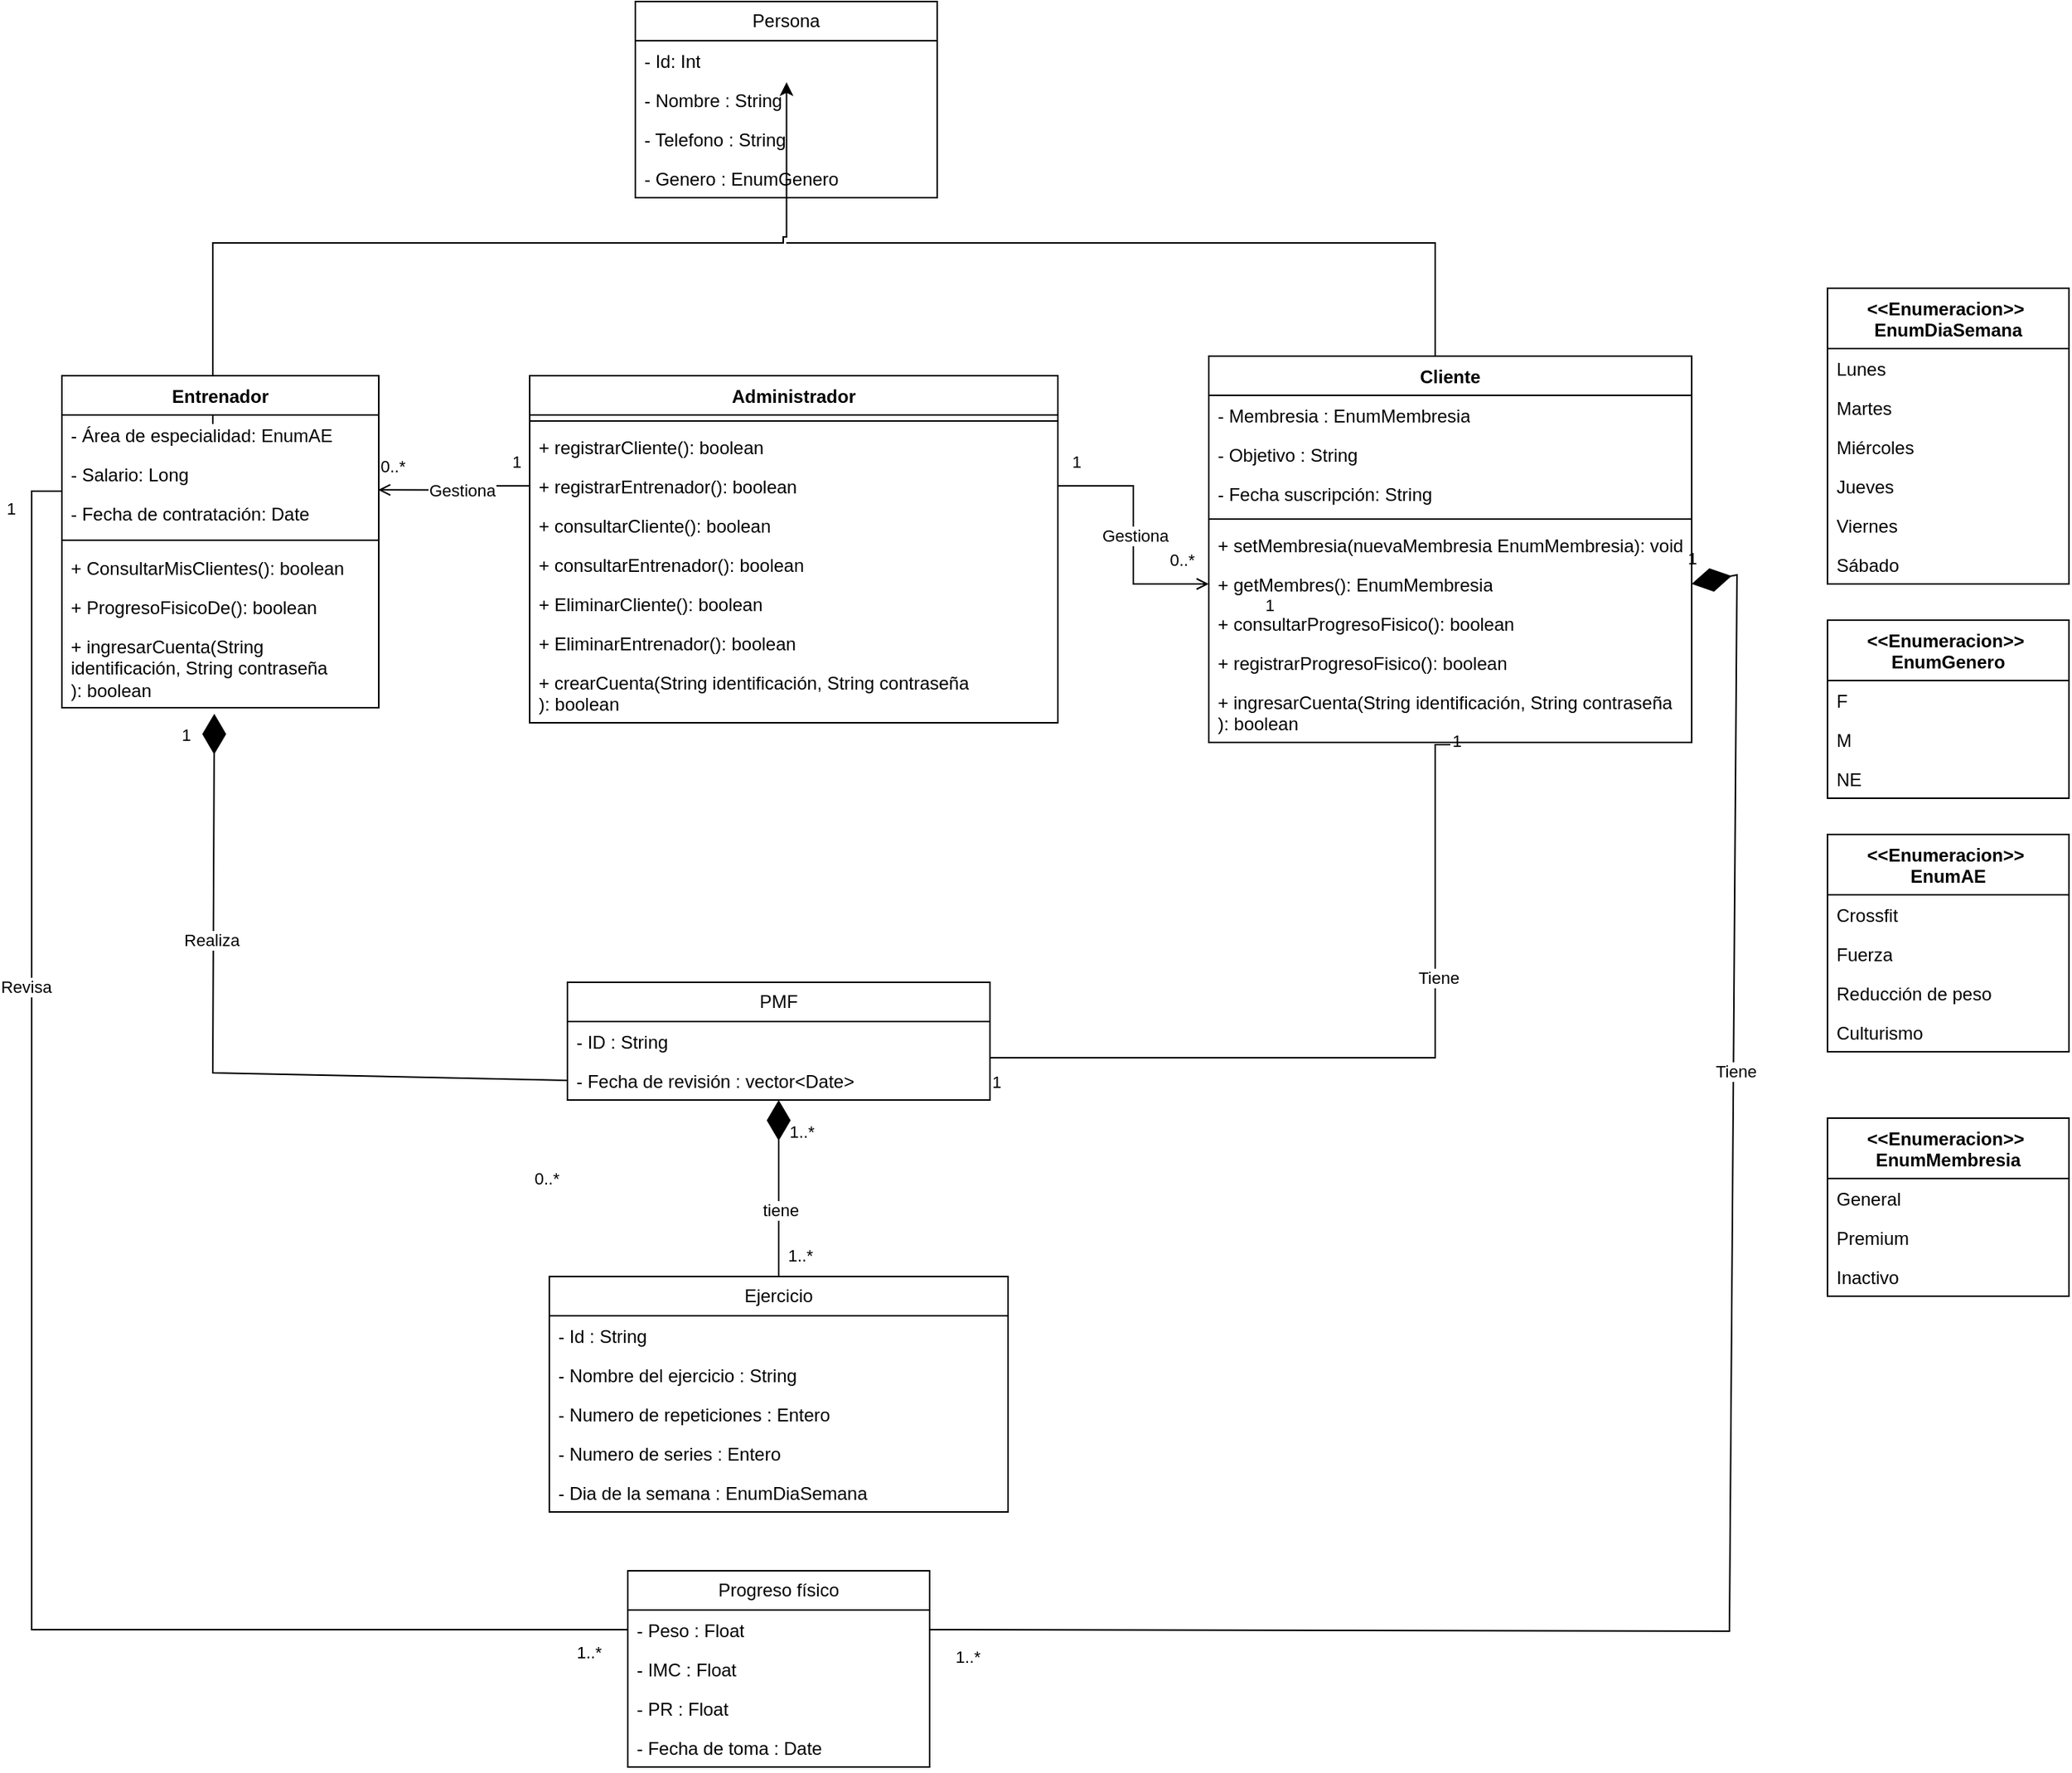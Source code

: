 <mxfile version="24.8.1">
  <diagram name="Página-1" id="NoEmDym8T3x_JT7Sxo6F">
    <mxGraphModel grid="1" page="1" gridSize="10" guides="1" tooltips="1" connect="1" arrows="1" fold="1" pageScale="1" pageWidth="827" pageHeight="1169" math="0" shadow="0">
      <root>
        <mxCell id="0" />
        <mxCell id="1" parent="0" />
        <mxCell id="7DgDgAJp-ZZ8L2QRUjgb-1" value="Persona" style="swimlane;fontStyle=0;childLayout=stackLayout;horizontal=1;startSize=26;fillColor=none;horizontalStack=0;resizeParent=1;resizeParentMax=0;resizeLast=0;collapsible=1;marginBottom=0;whiteSpace=wrap;html=1;" vertex="1" parent="1">
          <mxGeometry x="330" y="50" width="200" height="130" as="geometry" />
        </mxCell>
        <mxCell id="7DgDgAJp-ZZ8L2QRUjgb-38" value="- Id: Int" style="text;strokeColor=none;fillColor=none;align=left;verticalAlign=top;spacingLeft=4;spacingRight=4;overflow=hidden;rotatable=0;points=[[0,0.5],[1,0.5]];portConstraint=eastwest;whiteSpace=wrap;html=1;" vertex="1" parent="7DgDgAJp-ZZ8L2QRUjgb-1">
          <mxGeometry y="26" width="200" height="26" as="geometry" />
        </mxCell>
        <mxCell id="7DgDgAJp-ZZ8L2QRUjgb-2" value="- Nombre : String" style="text;strokeColor=none;fillColor=none;align=left;verticalAlign=top;spacingLeft=4;spacingRight=4;overflow=hidden;rotatable=0;points=[[0,0.5],[1,0.5]];portConstraint=eastwest;whiteSpace=wrap;html=1;" vertex="1" parent="7DgDgAJp-ZZ8L2QRUjgb-1">
          <mxGeometry y="52" width="200" height="26" as="geometry" />
        </mxCell>
        <mxCell id="7DgDgAJp-ZZ8L2QRUjgb-37" value="- Telefono : String" style="text;strokeColor=none;fillColor=none;align=left;verticalAlign=top;spacingLeft=4;spacingRight=4;overflow=hidden;rotatable=0;points=[[0,0.5],[1,0.5]];portConstraint=eastwest;whiteSpace=wrap;html=1;" vertex="1" parent="7DgDgAJp-ZZ8L2QRUjgb-1">
          <mxGeometry y="78" width="200" height="26" as="geometry" />
        </mxCell>
        <mxCell id="7DgDgAJp-ZZ8L2QRUjgb-108" style="edgeStyle=orthogonalEdgeStyle;rounded=0;orthogonalLoop=1;jettySize=auto;html=1;entryX=0.501;entryY=1.058;entryDx=0;entryDy=0;entryPerimeter=0;" edge="1" parent="7DgDgAJp-ZZ8L2QRUjgb-1" target="7DgDgAJp-ZZ8L2QRUjgb-38">
          <mxGeometry relative="1" as="geometry">
            <Array as="points">
              <mxPoint x="-280" y="160" />
              <mxPoint x="98" y="160" />
              <mxPoint x="98" y="156" />
              <mxPoint x="100" y="156" />
            </Array>
            <mxPoint x="-280" y="280" as="sourcePoint" />
            <mxPoint x="99" y="156" as="targetPoint" />
          </mxGeometry>
        </mxCell>
        <mxCell id="9O9s9S7k72ydT3ChRUkx-1" value="- Genero : EnumGenero" style="text;strokeColor=none;fillColor=none;align=left;verticalAlign=top;spacingLeft=4;spacingRight=4;overflow=hidden;rotatable=0;points=[[0,0.5],[1,0.5]];portConstraint=eastwest;whiteSpace=wrap;html=1;" vertex="1" parent="7DgDgAJp-ZZ8L2QRUjgb-1">
          <mxGeometry y="104" width="200" height="26" as="geometry" />
        </mxCell>
        <mxCell id="7DgDgAJp-ZZ8L2QRUjgb-64" style="edgeStyle=orthogonalEdgeStyle;rounded=0;orthogonalLoop=1;jettySize=auto;html=1;entryX=0.998;entryY=-0.09;entryDx=0;entryDy=0;startArrow=none;startFill=0;endArrow=open;endFill=0;exitX=0;exitY=0.5;exitDx=0;exitDy=0;entryPerimeter=0;" edge="1" parent="1" source="PGe-2l_ORnYyUQcEOk1B-7" target="aeTVmqD48wDvW3vEy07L-7">
          <mxGeometry relative="1" as="geometry">
            <mxPoint x="325" y="346" as="sourcePoint" />
            <mxPoint x="170" y="372" as="targetPoint" />
          </mxGeometry>
        </mxCell>
        <mxCell id="7DgDgAJp-ZZ8L2QRUjgb-65" value="Gestiona" style="edgeLabel;html=1;align=center;verticalAlign=middle;resizable=0;points=[];" connectable="0" vertex="1" parent="7DgDgAJp-ZZ8L2QRUjgb-64">
          <mxGeometry x="0.099" y="-1" relative="1" as="geometry">
            <mxPoint x="9" y="1" as="offset" />
          </mxGeometry>
        </mxCell>
        <mxCell id="7DgDgAJp-ZZ8L2QRUjgb-68" value="0..*" style="edgeLabel;html=1;align=center;verticalAlign=middle;resizable=0;points=[];" connectable="0" vertex="1" parent="7DgDgAJp-ZZ8L2QRUjgb-64">
          <mxGeometry x="0.737" y="-1" relative="1" as="geometry">
            <mxPoint x="-4" y="-15" as="offset" />
          </mxGeometry>
        </mxCell>
        <mxCell id="7DgDgAJp-ZZ8L2QRUjgb-69" value="1" style="edgeLabel;html=1;align=center;verticalAlign=middle;resizable=0;points=[];" connectable="0" vertex="1" parent="7DgDgAJp-ZZ8L2QRUjgb-64">
          <mxGeometry x="-0.827" y="-1" relative="1" as="geometry">
            <mxPoint y="-15" as="offset" />
          </mxGeometry>
        </mxCell>
        <mxCell id="7DgDgAJp-ZZ8L2QRUjgb-109" style="edgeStyle=orthogonalEdgeStyle;rounded=0;orthogonalLoop=1;jettySize=auto;html=1;endArrow=none;endFill=0;exitX=0.5;exitY=0;exitDx=0;exitDy=0;" edge="1" parent="1" source="PGe-2l_ORnYyUQcEOk1B-2">
          <mxGeometry relative="1" as="geometry">
            <mxPoint x="430" y="210" as="targetPoint" />
            <mxPoint x="860" y="226" as="sourcePoint" />
            <Array as="points">
              <mxPoint x="860" y="210" />
            </Array>
          </mxGeometry>
        </mxCell>
        <mxCell id="7DgDgAJp-ZZ8L2QRUjgb-25" value="&lt;span style=&quot;white-space-collapse: preserve;&quot;&gt;PMF&lt;/span&gt;" style="swimlane;fontStyle=0;childLayout=stackLayout;horizontal=1;startSize=26;fillColor=none;horizontalStack=0;resizeParent=1;resizeParentMax=0;resizeLast=0;collapsible=1;marginBottom=0;whiteSpace=wrap;html=1;" vertex="1" parent="1">
          <mxGeometry x="285" y="700" width="280" height="78" as="geometry" />
        </mxCell>
        <mxCell id="7DgDgAJp-ZZ8L2QRUjgb-60" value="- ID : String" style="text;strokeColor=none;fillColor=none;align=left;verticalAlign=top;spacingLeft=4;spacingRight=4;overflow=hidden;rotatable=0;points=[[0,0.5],[1,0.5]];portConstraint=eastwest;whiteSpace=wrap;html=1;" vertex="1" parent="7DgDgAJp-ZZ8L2QRUjgb-25">
          <mxGeometry y="26" width="280" height="26" as="geometry" />
        </mxCell>
        <mxCell id="7DgDgAJp-ZZ8L2QRUjgb-61" value="- Fecha de revisión : vector&amp;lt;Date&amp;gt;" style="text;strokeColor=none;fillColor=none;align=left;verticalAlign=top;spacingLeft=4;spacingRight=4;overflow=hidden;rotatable=0;points=[[0,0.5],[1,0.5]];portConstraint=eastwest;whiteSpace=wrap;html=1;" vertex="1" parent="7DgDgAJp-ZZ8L2QRUjgb-25">
          <mxGeometry y="52" width="280" height="26" as="geometry" />
        </mxCell>
        <mxCell id="7DgDgAJp-ZZ8L2QRUjgb-39" value="&amp;lt;&amp;lt;Enumeracion&amp;gt;&amp;gt;&amp;nbsp;&lt;div&gt;EnumGenero&lt;/div&gt;" style="swimlane;fontStyle=1;align=center;verticalAlign=top;childLayout=stackLayout;horizontal=1;startSize=40;horizontalStack=0;resizeParent=1;resizeParentMax=0;resizeLast=0;collapsible=1;marginBottom=0;whiteSpace=wrap;html=1;" vertex="1" parent="1">
          <mxGeometry x="1120" y="460" width="160" height="118" as="geometry" />
        </mxCell>
        <mxCell id="7DgDgAJp-ZZ8L2QRUjgb-40" value="F" style="text;strokeColor=none;fillColor=none;align=left;verticalAlign=top;spacingLeft=4;spacingRight=4;overflow=hidden;rotatable=0;points=[[0,0.5],[1,0.5]];portConstraint=eastwest;whiteSpace=wrap;html=1;" vertex="1" parent="7DgDgAJp-ZZ8L2QRUjgb-39">
          <mxGeometry y="40" width="160" height="26" as="geometry" />
        </mxCell>
        <mxCell id="7DgDgAJp-ZZ8L2QRUjgb-42" value="M" style="text;strokeColor=none;fillColor=none;align=left;verticalAlign=top;spacingLeft=4;spacingRight=4;overflow=hidden;rotatable=0;points=[[0,0.5],[1,0.5]];portConstraint=eastwest;whiteSpace=wrap;html=1;" vertex="1" parent="7DgDgAJp-ZZ8L2QRUjgb-39">
          <mxGeometry y="66" width="160" height="26" as="geometry" />
        </mxCell>
        <mxCell id="7DgDgAJp-ZZ8L2QRUjgb-43" value="NE" style="text;strokeColor=none;fillColor=none;align=left;verticalAlign=top;spacingLeft=4;spacingRight=4;overflow=hidden;rotatable=0;points=[[0,0.5],[1,0.5]];portConstraint=eastwest;whiteSpace=wrap;html=1;" vertex="1" parent="7DgDgAJp-ZZ8L2QRUjgb-39">
          <mxGeometry y="92" width="160" height="26" as="geometry" />
        </mxCell>
        <mxCell id="7DgDgAJp-ZZ8L2QRUjgb-44" value="&amp;lt;&amp;lt;Enumeracion&amp;gt;&amp;gt;&amp;nbsp;&lt;div&gt;EnumAE&lt;/div&gt;" style="swimlane;fontStyle=1;align=center;verticalAlign=top;childLayout=stackLayout;horizontal=1;startSize=40;horizontalStack=0;resizeParent=1;resizeParentMax=0;resizeLast=0;collapsible=1;marginBottom=0;whiteSpace=wrap;html=1;" vertex="1" parent="1">
          <mxGeometry x="1120" y="602" width="160" height="144" as="geometry" />
        </mxCell>
        <mxCell id="7DgDgAJp-ZZ8L2QRUjgb-45" value="Crossfit" style="text;strokeColor=none;fillColor=none;align=left;verticalAlign=top;spacingLeft=4;spacingRight=4;overflow=hidden;rotatable=0;points=[[0,0.5],[1,0.5]];portConstraint=eastwest;whiteSpace=wrap;html=1;" vertex="1" parent="7DgDgAJp-ZZ8L2QRUjgb-44">
          <mxGeometry y="40" width="160" height="26" as="geometry" />
        </mxCell>
        <mxCell id="7DgDgAJp-ZZ8L2QRUjgb-46" value="Fuerza" style="text;strokeColor=none;fillColor=none;align=left;verticalAlign=top;spacingLeft=4;spacingRight=4;overflow=hidden;rotatable=0;points=[[0,0.5],[1,0.5]];portConstraint=eastwest;whiteSpace=wrap;html=1;" vertex="1" parent="7DgDgAJp-ZZ8L2QRUjgb-44">
          <mxGeometry y="66" width="160" height="26" as="geometry" />
        </mxCell>
        <mxCell id="7DgDgAJp-ZZ8L2QRUjgb-47" value="Reducción de peso" style="text;strokeColor=none;fillColor=none;align=left;verticalAlign=top;spacingLeft=4;spacingRight=4;overflow=hidden;rotatable=0;points=[[0,0.5],[1,0.5]];portConstraint=eastwest;whiteSpace=wrap;html=1;" vertex="1" parent="7DgDgAJp-ZZ8L2QRUjgb-44">
          <mxGeometry y="92" width="160" height="26" as="geometry" />
        </mxCell>
        <mxCell id="7DgDgAJp-ZZ8L2QRUjgb-48" value="Culturismo" style="text;strokeColor=none;fillColor=none;align=left;verticalAlign=top;spacingLeft=4;spacingRight=4;overflow=hidden;rotatable=0;points=[[0,0.5],[1,0.5]];portConstraint=eastwest;whiteSpace=wrap;html=1;" vertex="1" parent="7DgDgAJp-ZZ8L2QRUjgb-44">
          <mxGeometry y="118" width="160" height="26" as="geometry" />
        </mxCell>
        <mxCell id="7DgDgAJp-ZZ8L2QRUjgb-75" style="edgeStyle=orthogonalEdgeStyle;rounded=0;orthogonalLoop=1;jettySize=auto;html=1;entryX=0;entryY=0.5;entryDx=0;entryDy=0;endArrow=open;endFill=0;exitX=1;exitY=0.5;exitDx=0;exitDy=0;" edge="1" parent="1" source="PGe-2l_ORnYyUQcEOk1B-7" target="PGe-2l_ORnYyUQcEOk1B-12">
          <mxGeometry relative="1" as="geometry">
            <mxPoint x="520" y="346" as="sourcePoint" />
            <mxPoint x="720" y="346" as="targetPoint" />
          </mxGeometry>
        </mxCell>
        <mxCell id="7DgDgAJp-ZZ8L2QRUjgb-76" value="Gestiona" style="edgeLabel;html=1;align=center;verticalAlign=middle;resizable=0;points=[];" connectable="0" vertex="1" parent="7DgDgAJp-ZZ8L2QRUjgb-75">
          <mxGeometry x="0.009" y="1" relative="1" as="geometry">
            <mxPoint as="offset" />
          </mxGeometry>
        </mxCell>
        <mxCell id="7DgDgAJp-ZZ8L2QRUjgb-77" value="1" style="edgeLabel;html=1;align=center;verticalAlign=middle;resizable=0;points=[];" connectable="0" vertex="1" parent="7DgDgAJp-ZZ8L2QRUjgb-75">
          <mxGeometry x="-0.857" y="1" relative="1" as="geometry">
            <mxPoint y="-15" as="offset" />
          </mxGeometry>
        </mxCell>
        <mxCell id="7DgDgAJp-ZZ8L2QRUjgb-78" value="0..*" style="edgeLabel;html=1;align=center;verticalAlign=middle;resizable=0;points=[];" connectable="0" vertex="1" parent="7DgDgAJp-ZZ8L2QRUjgb-75">
          <mxGeometry x="0.73" relative="1" as="geometry">
            <mxPoint x="4" y="-16" as="offset" />
          </mxGeometry>
        </mxCell>
        <mxCell id="7DgDgAJp-ZZ8L2QRUjgb-93" value="" style="endArrow=diamondThin;endFill=1;endSize=24;html=1;rounded=0;exitX=0;exitY=0.5;exitDx=0;exitDy=0;entryX=0.481;entryY=1.074;entryDx=0;entryDy=0;entryPerimeter=0;" edge="1" parent="1" source="7DgDgAJp-ZZ8L2QRUjgb-61" target="E5WsCpwmdb4WPrs9r5t7-1">
          <mxGeometry width="160" relative="1" as="geometry">
            <mxPoint x="273.0" y="678.904" as="sourcePoint" />
            <mxPoint x="40" y="470" as="targetPoint" />
            <Array as="points">
              <mxPoint x="50" y="760" />
            </Array>
          </mxGeometry>
        </mxCell>
        <mxCell id="7DgDgAJp-ZZ8L2QRUjgb-94" value="Realiza" style="edgeLabel;html=1;align=center;verticalAlign=middle;resizable=0;points=[];" connectable="0" vertex="1" parent="7DgDgAJp-ZZ8L2QRUjgb-93">
          <mxGeometry x="0.464" y="1" relative="1" as="geometry">
            <mxPoint x="-1" y="23" as="offset" />
          </mxGeometry>
        </mxCell>
        <mxCell id="7DgDgAJp-ZZ8L2QRUjgb-98" value="0..*" style="edgeLabel;html=1;align=center;verticalAlign=middle;resizable=0;points=[];" connectable="0" vertex="1" parent="7DgDgAJp-ZZ8L2QRUjgb-93">
          <mxGeometry x="-0.912" y="-2" relative="1" as="geometry">
            <mxPoint x="7" y="67" as="offset" />
          </mxGeometry>
        </mxCell>
        <mxCell id="7DgDgAJp-ZZ8L2QRUjgb-99" value="1" style="edgeLabel;html=1;align=center;verticalAlign=middle;resizable=0;points=[];" connectable="0" vertex="1" parent="7DgDgAJp-ZZ8L2QRUjgb-93">
          <mxGeometry x="0.824" y="2" relative="1" as="geometry">
            <mxPoint x="-17" y="-28" as="offset" />
          </mxGeometry>
        </mxCell>
        <mxCell id="gTkGStidhdWV4OBbEOJv-1" value="&lt;span id=&quot;docs-internal-guid-e8e51dc0-7fff-010a-bec2-989144355dfe&quot;&gt;&lt;span style=&quot;background-color: transparent; font-variant-numeric: normal; font-variant-east-asian: normal; font-variant-alternates: normal; font-variant-position: normal; vertical-align: baseline; white-space-collapse: preserve;&quot;&gt;&lt;font style=&quot;font-size: 12px;&quot; face=&quot;Helvetica&quot;&gt;Progreso físico&lt;/font&gt;&lt;/span&gt;&lt;/span&gt;" style="swimlane;fontStyle=0;childLayout=stackLayout;horizontal=1;startSize=26;fillColor=none;horizontalStack=0;resizeParent=1;resizeParentMax=0;resizeLast=0;collapsible=1;marginBottom=0;whiteSpace=wrap;html=1;" vertex="1" parent="1">
          <mxGeometry x="325" y="1090" width="200" height="130" as="geometry" />
        </mxCell>
        <mxCell id="gTkGStidhdWV4OBbEOJv-2" value="- Peso : Float" style="text;strokeColor=none;fillColor=none;align=left;verticalAlign=top;spacingLeft=4;spacingRight=4;overflow=hidden;rotatable=0;points=[[0,0.5],[1,0.5]];portConstraint=eastwest;whiteSpace=wrap;html=1;" vertex="1" parent="gTkGStidhdWV4OBbEOJv-1">
          <mxGeometry y="26" width="200" height="26" as="geometry" />
        </mxCell>
        <mxCell id="gTkGStidhdWV4OBbEOJv-3" value="- IMC : Float" style="text;strokeColor=none;fillColor=none;align=left;verticalAlign=top;spacingLeft=4;spacingRight=4;overflow=hidden;rotatable=0;points=[[0,0.5],[1,0.5]];portConstraint=eastwest;whiteSpace=wrap;html=1;" vertex="1" parent="gTkGStidhdWV4OBbEOJv-1">
          <mxGeometry y="52" width="200" height="26" as="geometry" />
        </mxCell>
        <mxCell id="gTkGStidhdWV4OBbEOJv-4" value="- PR : Float" style="text;strokeColor=none;fillColor=none;align=left;verticalAlign=top;spacingLeft=4;spacingRight=4;overflow=hidden;rotatable=0;points=[[0,0.5],[1,0.5]];portConstraint=eastwest;whiteSpace=wrap;html=1;" vertex="1" parent="gTkGStidhdWV4OBbEOJv-1">
          <mxGeometry y="78" width="200" height="26" as="geometry" />
        </mxCell>
        <mxCell id="FY8f5Uo8wbOD5pRkKvl3-4" value="- Fecha de toma : Date" style="text;strokeColor=none;fillColor=none;align=left;verticalAlign=top;spacingLeft=4;spacingRight=4;overflow=hidden;rotatable=0;points=[[0,0.5],[1,0.5]];portConstraint=eastwest;whiteSpace=wrap;html=1;" vertex="1" parent="gTkGStidhdWV4OBbEOJv-1">
          <mxGeometry y="104" width="200" height="26" as="geometry" />
        </mxCell>
        <mxCell id="gTkGStidhdWV4OBbEOJv-10" value="" style="endArrow=diamondThin;endFill=1;endSize=24;html=1;rounded=0;exitX=1;exitY=0.5;exitDx=0;exitDy=0;entryX=1;entryY=0.5;entryDx=0;entryDy=0;" edge="1" parent="1" source="gTkGStidhdWV4OBbEOJv-2" target="PGe-2l_ORnYyUQcEOk1B-12">
          <mxGeometry width="160" relative="1" as="geometry">
            <mxPoint x="580.0" y="1110.176" as="sourcePoint" />
            <mxPoint x="1075.2" y="320.0" as="targetPoint" />
            <Array as="points">
              <mxPoint x="1055" y="1130" />
              <mxPoint x="1060" y="430" />
            </Array>
          </mxGeometry>
        </mxCell>
        <mxCell id="gTkGStidhdWV4OBbEOJv-11" value="1..*" style="edgeLabel;html=1;align=center;verticalAlign=middle;resizable=0;points=[];" connectable="0" vertex="1" parent="gTkGStidhdWV4OBbEOJv-10">
          <mxGeometry x="-0.913" y="2" relative="1" as="geometry">
            <mxPoint x="-30" y="20" as="offset" />
          </mxGeometry>
        </mxCell>
        <mxCell id="gTkGStidhdWV4OBbEOJv-12" value="1" style="edgeLabel;html=1;align=center;verticalAlign=middle;resizable=0;points=[];" connectable="0" vertex="1" parent="gTkGStidhdWV4OBbEOJv-10">
          <mxGeometry x="0.847" relative="1" as="geometry">
            <mxPoint x="-30" y="-77" as="offset" />
          </mxGeometry>
        </mxCell>
        <mxCell id="gTkGStidhdWV4OBbEOJv-13" value="Tiene" style="edgeLabel;html=1;align=center;verticalAlign=middle;resizable=0;points=[];" connectable="0" vertex="1" parent="gTkGStidhdWV4OBbEOJv-10">
          <mxGeometry x="0.468" y="-1" relative="1" as="geometry">
            <mxPoint y="24" as="offset" />
          </mxGeometry>
        </mxCell>
        <mxCell id="gTkGStidhdWV4OBbEOJv-14" style="edgeStyle=orthogonalEdgeStyle;rounded=0;orthogonalLoop=1;jettySize=auto;html=1;entryX=-0.002;entryY=-0.058;entryDx=0;entryDy=0;endArrow=none;endFill=0;entryPerimeter=0;" edge="1" parent="1" source="gTkGStidhdWV4OBbEOJv-2" target="aeTVmqD48wDvW3vEy07L-7">
          <mxGeometry relative="1" as="geometry">
            <mxPoint x="-70.0" y="372" as="targetPoint" />
          </mxGeometry>
        </mxCell>
        <mxCell id="gTkGStidhdWV4OBbEOJv-17" value="Revisa" style="edgeLabel;html=1;align=center;verticalAlign=middle;resizable=0;points=[];" connectable="0" vertex="1" parent="gTkGStidhdWV4OBbEOJv-14">
          <mxGeometry x="0.365" relative="1" as="geometry">
            <mxPoint x="-4" y="-23" as="offset" />
          </mxGeometry>
        </mxCell>
        <mxCell id="gTkGStidhdWV4OBbEOJv-18" value="1..*" style="edgeLabel;html=1;align=center;verticalAlign=middle;resizable=0;points=[];" connectable="0" vertex="1" parent="gTkGStidhdWV4OBbEOJv-14">
          <mxGeometry x="-0.912" y="-5" relative="1" as="geometry">
            <mxPoint x="25" y="20" as="offset" />
          </mxGeometry>
        </mxCell>
        <mxCell id="gTkGStidhdWV4OBbEOJv-19" value="1" style="edgeLabel;html=1;align=center;verticalAlign=middle;resizable=0;points=[];" connectable="0" vertex="1" parent="gTkGStidhdWV4OBbEOJv-14">
          <mxGeometry x="0.778" y="3" relative="1" as="geometry">
            <mxPoint x="-11" y="-99" as="offset" />
          </mxGeometry>
        </mxCell>
        <mxCell id="4cskRmlaPrXoLwZwChlX-1" value="&lt;span id=&quot;docs-internal-guid-e8e51dc0-7fff-010a-bec2-989144355dfe&quot;&gt;&lt;span style=&quot;background-color: transparent; font-variant-numeric: normal; font-variant-east-asian: normal; font-variant-alternates: normal; font-variant-position: normal; vertical-align: baseline; white-space-collapse: preserve;&quot;&gt;&lt;font style=&quot;font-size: 12px;&quot; face=&quot;Helvetica&quot;&gt;Ejercicio&lt;/font&gt;&lt;/span&gt;&lt;/span&gt;" style="swimlane;fontStyle=0;childLayout=stackLayout;horizontal=1;startSize=26;fillColor=none;horizontalStack=0;resizeParent=1;resizeParentMax=0;resizeLast=0;collapsible=1;marginBottom=0;whiteSpace=wrap;html=1;" vertex="1" parent="1">
          <mxGeometry x="273" y="895" width="304" height="156" as="geometry" />
        </mxCell>
        <mxCell id="xcdbg_x7ucZcBdXLwrzQ-1" value="- Id : String" style="text;strokeColor=none;fillColor=none;align=left;verticalAlign=top;spacingLeft=4;spacingRight=4;overflow=hidden;rotatable=0;points=[[0,0.5],[1,0.5]];portConstraint=eastwest;whiteSpace=wrap;html=1;" vertex="1" parent="4cskRmlaPrXoLwZwChlX-1">
          <mxGeometry y="26" width="304" height="26" as="geometry" />
        </mxCell>
        <mxCell id="4cskRmlaPrXoLwZwChlX-2" value="- Nombre del ejercicio : String" style="text;strokeColor=none;fillColor=none;align=left;verticalAlign=top;spacingLeft=4;spacingRight=4;overflow=hidden;rotatable=0;points=[[0,0.5],[1,0.5]];portConstraint=eastwest;whiteSpace=wrap;html=1;" vertex="1" parent="4cskRmlaPrXoLwZwChlX-1">
          <mxGeometry y="52" width="304" height="26" as="geometry" />
        </mxCell>
        <mxCell id="4cskRmlaPrXoLwZwChlX-4" value="- Numero de repeticiones : Entero" style="text;strokeColor=none;fillColor=none;align=left;verticalAlign=top;spacingLeft=4;spacingRight=4;overflow=hidden;rotatable=0;points=[[0,0.5],[1,0.5]];portConstraint=eastwest;whiteSpace=wrap;html=1;" vertex="1" parent="4cskRmlaPrXoLwZwChlX-1">
          <mxGeometry y="78" width="304" height="26" as="geometry" />
        </mxCell>
        <mxCell id="4cskRmlaPrXoLwZwChlX-5" value="- Numero de series : Entero" style="text;strokeColor=none;fillColor=none;align=left;verticalAlign=top;spacingLeft=4;spacingRight=4;overflow=hidden;rotatable=0;points=[[0,0.5],[1,0.5]];portConstraint=eastwest;whiteSpace=wrap;html=1;" vertex="1" parent="4cskRmlaPrXoLwZwChlX-1">
          <mxGeometry y="104" width="304" height="26" as="geometry" />
        </mxCell>
        <mxCell id="xcdbg_x7ucZcBdXLwrzQ-2" value="- Dia de la semana : EnumDiaSemana" style="text;strokeColor=none;fillColor=none;align=left;verticalAlign=top;spacingLeft=4;spacingRight=4;overflow=hidden;rotatable=0;points=[[0,0.5],[1,0.5]];portConstraint=eastwest;whiteSpace=wrap;html=1;" vertex="1" parent="4cskRmlaPrXoLwZwChlX-1">
          <mxGeometry y="130" width="304" height="26" as="geometry" />
        </mxCell>
        <mxCell id="4cskRmlaPrXoLwZwChlX-13" value="" style="endArrow=diamondThin;endFill=1;endSize=24;html=1;rounded=0;entryX=0.5;entryY=1;entryDx=0;entryDy=0;exitX=0.5;exitY=0;exitDx=0;exitDy=0;" edge="1" parent="1" source="4cskRmlaPrXoLwZwChlX-1" target="7DgDgAJp-ZZ8L2QRUjgb-25">
          <mxGeometry width="160" relative="1" as="geometry">
            <mxPoint x="280" y="845" as="sourcePoint" />
            <mxPoint x="425" y="803.662" as="targetPoint" />
          </mxGeometry>
        </mxCell>
        <mxCell id="4cskRmlaPrXoLwZwChlX-14" value="tiene" style="edgeLabel;html=1;align=center;verticalAlign=middle;resizable=0;points=[];" connectable="0" vertex="1" parent="4cskRmlaPrXoLwZwChlX-13">
          <mxGeometry x="-0.239" y="-1" relative="1" as="geometry">
            <mxPoint as="offset" />
          </mxGeometry>
        </mxCell>
        <mxCell id="4cskRmlaPrXoLwZwChlX-15" value="1..*" style="edgeLabel;html=1;align=center;verticalAlign=middle;resizable=0;points=[];" connectable="0" vertex="1" parent="4cskRmlaPrXoLwZwChlX-13">
          <mxGeometry x="-0.724" relative="1" as="geometry">
            <mxPoint x="14" y="2" as="offset" />
          </mxGeometry>
        </mxCell>
        <mxCell id="4cskRmlaPrXoLwZwChlX-16" value="1..*" style="edgeLabel;html=1;align=center;verticalAlign=middle;resizable=0;points=[];" connectable="0" vertex="1" parent="4cskRmlaPrXoLwZwChlX-13">
          <mxGeometry x="0.212" relative="1" as="geometry">
            <mxPoint x="15" y="-25" as="offset" />
          </mxGeometry>
        </mxCell>
        <mxCell id="xcdbg_x7ucZcBdXLwrzQ-3" value="&amp;lt;&amp;lt;Enumeracion&amp;gt;&amp;gt;&amp;nbsp;&lt;div&gt;EnumDiaSemana&lt;/div&gt;" style="swimlane;fontStyle=1;align=center;verticalAlign=top;childLayout=stackLayout;horizontal=1;startSize=40;horizontalStack=0;resizeParent=1;resizeParentMax=0;resizeLast=0;collapsible=1;marginBottom=0;whiteSpace=wrap;html=1;" vertex="1" parent="1">
          <mxGeometry x="1120" y="240" width="160" height="196" as="geometry" />
        </mxCell>
        <mxCell id="xcdbg_x7ucZcBdXLwrzQ-4" value="Lunes" style="text;strokeColor=none;fillColor=none;align=left;verticalAlign=top;spacingLeft=4;spacingRight=4;overflow=hidden;rotatable=0;points=[[0,0.5],[1,0.5]];portConstraint=eastwest;whiteSpace=wrap;html=1;" vertex="1" parent="xcdbg_x7ucZcBdXLwrzQ-3">
          <mxGeometry y="40" width="160" height="26" as="geometry" />
        </mxCell>
        <mxCell id="xcdbg_x7ucZcBdXLwrzQ-5" value="Martes" style="text;strokeColor=none;fillColor=none;align=left;verticalAlign=top;spacingLeft=4;spacingRight=4;overflow=hidden;rotatable=0;points=[[0,0.5],[1,0.5]];portConstraint=eastwest;whiteSpace=wrap;html=1;" vertex="1" parent="xcdbg_x7ucZcBdXLwrzQ-3">
          <mxGeometry y="66" width="160" height="26" as="geometry" />
        </mxCell>
        <mxCell id="xcdbg_x7ucZcBdXLwrzQ-6" value="Miércoles" style="text;strokeColor=none;fillColor=none;align=left;verticalAlign=top;spacingLeft=4;spacingRight=4;overflow=hidden;rotatable=0;points=[[0,0.5],[1,0.5]];portConstraint=eastwest;whiteSpace=wrap;html=1;" vertex="1" parent="xcdbg_x7ucZcBdXLwrzQ-3">
          <mxGeometry y="92" width="160" height="26" as="geometry" />
        </mxCell>
        <mxCell id="xcdbg_x7ucZcBdXLwrzQ-7" value="Jueves" style="text;strokeColor=none;fillColor=none;align=left;verticalAlign=top;spacingLeft=4;spacingRight=4;overflow=hidden;rotatable=0;points=[[0,0.5],[1,0.5]];portConstraint=eastwest;whiteSpace=wrap;html=1;" vertex="1" parent="xcdbg_x7ucZcBdXLwrzQ-3">
          <mxGeometry y="118" width="160" height="26" as="geometry" />
        </mxCell>
        <mxCell id="xcdbg_x7ucZcBdXLwrzQ-8" value="Viernes" style="text;strokeColor=none;fillColor=none;align=left;verticalAlign=top;spacingLeft=4;spacingRight=4;overflow=hidden;rotatable=0;points=[[0,0.5],[1,0.5]];portConstraint=eastwest;whiteSpace=wrap;html=1;" vertex="1" parent="xcdbg_x7ucZcBdXLwrzQ-3">
          <mxGeometry y="144" width="160" height="26" as="geometry" />
        </mxCell>
        <mxCell id="xcdbg_x7ucZcBdXLwrzQ-9" value="Sábado" style="text;strokeColor=none;fillColor=none;align=left;verticalAlign=top;spacingLeft=4;spacingRight=4;overflow=hidden;rotatable=0;points=[[0,0.5],[1,0.5]];portConstraint=eastwest;whiteSpace=wrap;html=1;" vertex="1" parent="xcdbg_x7ucZcBdXLwrzQ-3">
          <mxGeometry y="170" width="160" height="26" as="geometry" />
        </mxCell>
        <mxCell id="xAGFhRrVGLKMyepYp5uR-1" style="edgeStyle=orthogonalEdgeStyle;rounded=0;orthogonalLoop=1;jettySize=auto;html=1;endArrow=none;endFill=0;entryX=0.5;entryY=1.038;entryDx=0;entryDy=0;entryPerimeter=0;exitX=1;exitY=0.5;exitDx=0;exitDy=0;" edge="1" parent="1" source="7DgDgAJp-ZZ8L2QRUjgb-61" target="E5WsCpwmdb4WPrs9r5t7-6">
          <mxGeometry relative="1" as="geometry">
            <mxPoint x="886" y="440" as="targetPoint" />
            <Array as="points">
              <mxPoint x="565" y="750" />
              <mxPoint x="860" y="750" />
            </Array>
          </mxGeometry>
        </mxCell>
        <mxCell id="xAGFhRrVGLKMyepYp5uR-2" value="Tiene" style="edgeLabel;html=1;align=center;verticalAlign=middle;resizable=0;points=[];" connectable="0" vertex="1" parent="xAGFhRrVGLKMyepYp5uR-1">
          <mxGeometry x="0.377" y="-2" relative="1" as="geometry">
            <mxPoint as="offset" />
          </mxGeometry>
        </mxCell>
        <mxCell id="xAGFhRrVGLKMyepYp5uR-3" value="1" style="edgeLabel;html=1;align=center;verticalAlign=middle;resizable=0;points=[];" connectable="0" vertex="1" parent="xAGFhRrVGLKMyepYp5uR-1">
          <mxGeometry x="0.935" y="-1" relative="1" as="geometry">
            <mxPoint x="13" y="-10" as="offset" />
          </mxGeometry>
        </mxCell>
        <mxCell id="xAGFhRrVGLKMyepYp5uR-4" value="1" style="edgeLabel;html=1;align=center;verticalAlign=middle;resizable=0;points=[];" connectable="0" vertex="1" parent="xAGFhRrVGLKMyepYp5uR-1">
          <mxGeometry x="-0.931" y="-1" relative="1" as="geometry">
            <mxPoint x="1" y="15" as="offset" />
          </mxGeometry>
        </mxCell>
        <mxCell id="xAGFhRrVGLKMyepYp5uR-5" value="&amp;lt;&amp;lt;Enumeracion&amp;gt;&amp;gt;&amp;nbsp;&lt;div&gt;EnumMembresia&lt;/div&gt;" style="swimlane;fontStyle=1;align=center;verticalAlign=top;childLayout=stackLayout;horizontal=1;startSize=40;horizontalStack=0;resizeParent=1;resizeParentMax=0;resizeLast=0;collapsible=1;marginBottom=0;whiteSpace=wrap;html=1;" vertex="1" parent="1">
          <mxGeometry x="1120" y="790" width="160" height="118" as="geometry" />
        </mxCell>
        <mxCell id="xAGFhRrVGLKMyepYp5uR-6" value="General" style="text;strokeColor=none;fillColor=none;align=left;verticalAlign=top;spacingLeft=4;spacingRight=4;overflow=hidden;rotatable=0;points=[[0,0.5],[1,0.5]];portConstraint=eastwest;whiteSpace=wrap;html=1;" vertex="1" parent="xAGFhRrVGLKMyepYp5uR-5">
          <mxGeometry y="40" width="160" height="26" as="geometry" />
        </mxCell>
        <mxCell id="xAGFhRrVGLKMyepYp5uR-7" value="Premium" style="text;strokeColor=none;fillColor=none;align=left;verticalAlign=top;spacingLeft=4;spacingRight=4;overflow=hidden;rotatable=0;points=[[0,0.5],[1,0.5]];portConstraint=eastwest;whiteSpace=wrap;html=1;" vertex="1" parent="xAGFhRrVGLKMyepYp5uR-5">
          <mxGeometry y="66" width="160" height="26" as="geometry" />
        </mxCell>
        <mxCell id="PGe-2l_ORnYyUQcEOk1B-1" value="Inactivo" style="text;strokeColor=none;fillColor=none;align=left;verticalAlign=top;spacingLeft=4;spacingRight=4;overflow=hidden;rotatable=0;points=[[0,0.5],[1,0.5]];portConstraint=eastwest;whiteSpace=wrap;html=1;" vertex="1" parent="xAGFhRrVGLKMyepYp5uR-5">
          <mxGeometry y="92" width="160" height="26" as="geometry" />
        </mxCell>
        <mxCell id="yD1GrySNkV5dJKzf1DpW-14" value="Administrador" style="swimlane;fontStyle=1;align=center;verticalAlign=top;childLayout=stackLayout;horizontal=1;startSize=26;horizontalStack=0;resizeParent=1;resizeParentMax=0;resizeLast=0;collapsible=1;marginBottom=0;whiteSpace=wrap;html=1;" vertex="1" parent="1">
          <mxGeometry x="260" y="298" width="350" height="230" as="geometry" />
        </mxCell>
        <mxCell id="yD1GrySNkV5dJKzf1DpW-16" value="" style="line;strokeWidth=1;fillColor=none;align=left;verticalAlign=middle;spacingTop=-1;spacingLeft=3;spacingRight=3;rotatable=0;labelPosition=right;points=[];portConstraint=eastwest;strokeColor=inherit;" vertex="1" parent="yD1GrySNkV5dJKzf1DpW-14">
          <mxGeometry y="26" width="350" height="8" as="geometry" />
        </mxCell>
        <mxCell id="yD1GrySNkV5dJKzf1DpW-17" value="+ registrarCliente(): boolean" style="text;strokeColor=none;fillColor=none;align=left;verticalAlign=top;spacingLeft=4;spacingRight=4;overflow=hidden;rotatable=0;points=[[0,0.5],[1,0.5]];portConstraint=eastwest;whiteSpace=wrap;html=1;" vertex="1" parent="yD1GrySNkV5dJKzf1DpW-14">
          <mxGeometry y="34" width="350" height="26" as="geometry" />
        </mxCell>
        <mxCell id="PGe-2l_ORnYyUQcEOk1B-7" value="+ registrarEntrenador(): boolean" style="text;strokeColor=none;fillColor=none;align=left;verticalAlign=top;spacingLeft=4;spacingRight=4;overflow=hidden;rotatable=0;points=[[0,0.5],[1,0.5]];portConstraint=eastwest;whiteSpace=wrap;html=1;" vertex="1" parent="yD1GrySNkV5dJKzf1DpW-14">
          <mxGeometry y="60" width="350" height="26" as="geometry" />
        </mxCell>
        <mxCell id="PGe-2l_ORnYyUQcEOk1B-11" value="+ consultarCliente(): boolean" style="text;strokeColor=none;fillColor=none;align=left;verticalAlign=top;spacingLeft=4;spacingRight=4;overflow=hidden;rotatable=0;points=[[0,0.5],[1,0.5]];portConstraint=eastwest;whiteSpace=wrap;html=1;" vertex="1" parent="yD1GrySNkV5dJKzf1DpW-14">
          <mxGeometry y="86" width="350" height="26" as="geometry" />
        </mxCell>
        <mxCell id="PGe-2l_ORnYyUQcEOk1B-10" value="+ consultarEntrenador(): boolean" style="text;strokeColor=none;fillColor=none;align=left;verticalAlign=top;spacingLeft=4;spacingRight=4;overflow=hidden;rotatable=0;points=[[0,0.5],[1,0.5]];portConstraint=eastwest;whiteSpace=wrap;html=1;" vertex="1" parent="yD1GrySNkV5dJKzf1DpW-14">
          <mxGeometry y="112" width="350" height="26" as="geometry" />
        </mxCell>
        <mxCell id="kV5IG1t9uhf_cG4I0Tbk-2" value="+ EliminarCliente(): boolean" style="text;strokeColor=none;fillColor=none;align=left;verticalAlign=top;spacingLeft=4;spacingRight=4;overflow=hidden;rotatable=0;points=[[0,0.5],[1,0.5]];portConstraint=eastwest;whiteSpace=wrap;html=1;" vertex="1" parent="yD1GrySNkV5dJKzf1DpW-14">
          <mxGeometry y="138" width="350" height="26" as="geometry" />
        </mxCell>
        <mxCell id="kV5IG1t9uhf_cG4I0Tbk-3" value="+ EliminarEntrenador(): boolean" style="text;strokeColor=none;fillColor=none;align=left;verticalAlign=top;spacingLeft=4;spacingRight=4;overflow=hidden;rotatable=0;points=[[0,0.5],[1,0.5]];portConstraint=eastwest;whiteSpace=wrap;html=1;" vertex="1" parent="yD1GrySNkV5dJKzf1DpW-14">
          <mxGeometry y="164" width="350" height="26" as="geometry" />
        </mxCell>
        <mxCell id="a1_d55-QdlWDTGOvrDSz-11" value="+ crearCuenta(String identificación, String contraseña&lt;div&gt;): boolean&lt;/div&gt;" style="text;strokeColor=none;fillColor=none;align=left;verticalAlign=top;spacingLeft=4;spacingRight=4;overflow=hidden;rotatable=0;points=[[0,0.5],[1,0.5]];portConstraint=eastwest;whiteSpace=wrap;html=1;" vertex="1" parent="yD1GrySNkV5dJKzf1DpW-14">
          <mxGeometry y="190" width="350" height="40" as="geometry" />
        </mxCell>
        <mxCell id="PGe-2l_ORnYyUQcEOk1B-2" value="Cliente" style="swimlane;fontStyle=1;align=center;verticalAlign=top;childLayout=stackLayout;horizontal=1;startSize=26;horizontalStack=0;resizeParent=1;resizeParentMax=0;resizeLast=0;collapsible=1;marginBottom=0;whiteSpace=wrap;html=1;" vertex="1" parent="1">
          <mxGeometry x="710" y="285" width="320" height="256" as="geometry" />
        </mxCell>
        <mxCell id="PGe-2l_ORnYyUQcEOk1B-8" value="- Membresia : EnumMembresia" style="text;strokeColor=none;fillColor=none;align=left;verticalAlign=top;spacingLeft=4;spacingRight=4;overflow=hidden;rotatable=0;points=[[0,0.5],[1,0.5]];portConstraint=eastwest;whiteSpace=wrap;html=1;" vertex="1" parent="PGe-2l_ORnYyUQcEOk1B-2">
          <mxGeometry y="26" width="320" height="26" as="geometry" />
        </mxCell>
        <mxCell id="aeTVmqD48wDvW3vEy07L-1" value="- Objetivo : String" style="text;strokeColor=none;fillColor=none;align=left;verticalAlign=top;spacingLeft=4;spacingRight=4;overflow=hidden;rotatable=0;points=[[0,0.5],[1,0.5]];portConstraint=eastwest;whiteSpace=wrap;html=1;" vertex="1" parent="PGe-2l_ORnYyUQcEOk1B-2">
          <mxGeometry y="52" width="320" height="26" as="geometry" />
        </mxCell>
        <mxCell id="_cmF386riDA9ReXQvAPc-2" value="- Fecha suscripción: String" style="text;strokeColor=none;fillColor=none;align=left;verticalAlign=top;spacingLeft=4;spacingRight=4;overflow=hidden;rotatable=0;points=[[0,0.5],[1,0.5]];portConstraint=eastwest;whiteSpace=wrap;html=1;" vertex="1" parent="PGe-2l_ORnYyUQcEOk1B-2">
          <mxGeometry y="78" width="320" height="26" as="geometry" />
        </mxCell>
        <mxCell id="PGe-2l_ORnYyUQcEOk1B-4" value="" style="line;strokeWidth=1;fillColor=none;align=left;verticalAlign=middle;spacingTop=-1;spacingLeft=3;spacingRight=3;rotatable=0;labelPosition=right;points=[];portConstraint=eastwest;strokeColor=inherit;" vertex="1" parent="PGe-2l_ORnYyUQcEOk1B-2">
          <mxGeometry y="104" width="320" height="8" as="geometry" />
        </mxCell>
        <mxCell id="PGe-2l_ORnYyUQcEOk1B-5" value="+ setMembresia(nuevaMembresia EnumMembresia): void" style="text;strokeColor=none;fillColor=none;align=left;verticalAlign=top;spacingLeft=4;spacingRight=4;overflow=hidden;rotatable=0;points=[[0,0.5],[1,0.5]];portConstraint=eastwest;whiteSpace=wrap;html=1;" vertex="1" parent="PGe-2l_ORnYyUQcEOk1B-2">
          <mxGeometry y="112" width="320" height="26" as="geometry" />
        </mxCell>
        <mxCell id="PGe-2l_ORnYyUQcEOk1B-12" value="+ getMembres(): EnumMembresia" style="text;strokeColor=none;fillColor=none;align=left;verticalAlign=top;spacingLeft=4;spacingRight=4;overflow=hidden;rotatable=0;points=[[0,0.5],[1,0.5]];portConstraint=eastwest;whiteSpace=wrap;html=1;" vertex="1" parent="PGe-2l_ORnYyUQcEOk1B-2">
          <mxGeometry y="138" width="320" height="26" as="geometry" />
        </mxCell>
        <mxCell id="PGe-2l_ORnYyUQcEOk1B-13" value="+ consultarProgresoFisico(): boolean" style="text;strokeColor=none;fillColor=none;align=left;verticalAlign=top;spacingLeft=4;spacingRight=4;overflow=hidden;rotatable=0;points=[[0,0.5],[1,0.5]];portConstraint=eastwest;whiteSpace=wrap;html=1;" vertex="1" parent="PGe-2l_ORnYyUQcEOk1B-2">
          <mxGeometry y="164" width="320" height="26" as="geometry" />
        </mxCell>
        <mxCell id="PGe-2l_ORnYyUQcEOk1B-14" value="+ registrarProgresoFisico(): boolean" style="text;strokeColor=none;fillColor=none;align=left;verticalAlign=top;spacingLeft=4;spacingRight=4;overflow=hidden;rotatable=0;points=[[0,0.5],[1,0.5]];portConstraint=eastwest;whiteSpace=wrap;html=1;" vertex="1" parent="PGe-2l_ORnYyUQcEOk1B-2">
          <mxGeometry y="190" width="320" height="26" as="geometry" />
        </mxCell>
        <mxCell id="E5WsCpwmdb4WPrs9r5t7-6" value="+ ingresarCuenta(String identificación, String contraseña&lt;div&gt;): boolean&lt;/div&gt;" style="text;strokeColor=none;fillColor=none;align=left;verticalAlign=top;spacingLeft=4;spacingRight=4;overflow=hidden;rotatable=0;points=[[0,0.5],[1,0.5]];portConstraint=eastwest;whiteSpace=wrap;html=1;" vertex="1" parent="PGe-2l_ORnYyUQcEOk1B-2">
          <mxGeometry y="216" width="320" height="40" as="geometry" />
        </mxCell>
        <mxCell id="aeTVmqD48wDvW3vEy07L-2" value="Entrenador" style="swimlane;fontStyle=1;align=center;verticalAlign=top;childLayout=stackLayout;horizontal=1;startSize=26;horizontalStack=0;resizeParent=1;resizeParentMax=0;resizeLast=0;collapsible=1;marginBottom=0;whiteSpace=wrap;html=1;" vertex="1" parent="1">
          <mxGeometry x="-50" y="298" width="210" height="220" as="geometry" />
        </mxCell>
        <mxCell id="aeTVmqD48wDvW3vEy07L-3" value="- Área de especialidad: EnumAE" style="text;strokeColor=none;fillColor=none;align=left;verticalAlign=top;spacingLeft=4;spacingRight=4;overflow=hidden;rotatable=0;points=[[0,0.5],[1,0.5]];portConstraint=eastwest;whiteSpace=wrap;html=1;" vertex="1" parent="aeTVmqD48wDvW3vEy07L-2">
          <mxGeometry y="26" width="210" height="26" as="geometry" />
        </mxCell>
        <mxCell id="aeTVmqD48wDvW3vEy07L-8" value="- Salario: Long" style="text;strokeColor=none;fillColor=none;align=left;verticalAlign=top;spacingLeft=4;spacingRight=4;overflow=hidden;rotatable=0;points=[[0,0.5],[1,0.5]];portConstraint=eastwest;whiteSpace=wrap;html=1;" vertex="1" parent="aeTVmqD48wDvW3vEy07L-2">
          <mxGeometry y="52" width="210" height="26" as="geometry" />
        </mxCell>
        <mxCell id="aeTVmqD48wDvW3vEy07L-7" value="- Fecha de contratación: Date" style="text;strokeColor=none;fillColor=none;align=left;verticalAlign=top;spacingLeft=4;spacingRight=4;overflow=hidden;rotatable=0;points=[[0,0.5],[1,0.5]];portConstraint=eastwest;whiteSpace=wrap;html=1;" vertex="1" parent="aeTVmqD48wDvW3vEy07L-2">
          <mxGeometry y="78" width="210" height="26" as="geometry" />
        </mxCell>
        <mxCell id="aeTVmqD48wDvW3vEy07L-4" value="" style="line;strokeWidth=1;fillColor=none;align=left;verticalAlign=middle;spacingTop=-1;spacingLeft=3;spacingRight=3;rotatable=0;labelPosition=right;points=[];portConstraint=eastwest;strokeColor=inherit;" vertex="1" parent="aeTVmqD48wDvW3vEy07L-2">
          <mxGeometry y="104" width="210" height="10" as="geometry" />
        </mxCell>
        <mxCell id="aeTVmqD48wDvW3vEy07L-5" value="+ ConsultarMisClientes(): boolean" style="text;strokeColor=none;fillColor=none;align=left;verticalAlign=top;spacingLeft=4;spacingRight=4;overflow=hidden;rotatable=0;points=[[0,0.5],[1,0.5]];portConstraint=eastwest;whiteSpace=wrap;html=1;" vertex="1" parent="aeTVmqD48wDvW3vEy07L-2">
          <mxGeometry y="114" width="210" height="26" as="geometry" />
        </mxCell>
        <mxCell id="aeTVmqD48wDvW3vEy07L-9" value="+ ProgresoFisicoDe(): boolean" style="text;strokeColor=none;fillColor=none;align=left;verticalAlign=top;spacingLeft=4;spacingRight=4;overflow=hidden;rotatable=0;points=[[0,0.5],[1,0.5]];portConstraint=eastwest;whiteSpace=wrap;html=1;" vertex="1" parent="aeTVmqD48wDvW3vEy07L-2">
          <mxGeometry y="140" width="210" height="26" as="geometry" />
        </mxCell>
        <mxCell id="E5WsCpwmdb4WPrs9r5t7-1" value="+ ingresarCuenta(String identificación, String contraseña&lt;div&gt;): boolean&lt;/div&gt;" style="text;strokeColor=none;fillColor=none;align=left;verticalAlign=top;spacingLeft=4;spacingRight=4;overflow=hidden;rotatable=0;points=[[0,0.5],[1,0.5]];portConstraint=eastwest;whiteSpace=wrap;html=1;" vertex="1" parent="aeTVmqD48wDvW3vEy07L-2">
          <mxGeometry y="166" width="210" height="54" as="geometry" />
        </mxCell>
        <mxCell id="a1_d55-QdlWDTGOvrDSz-10" value="1" style="edgeLabel;html=1;align=center;verticalAlign=middle;resizable=0;points=[];" connectable="0" vertex="1" parent="1">
          <mxGeometry x="750" y="450.001" as="geometry" />
        </mxCell>
      </root>
    </mxGraphModel>
  </diagram>
</mxfile>
